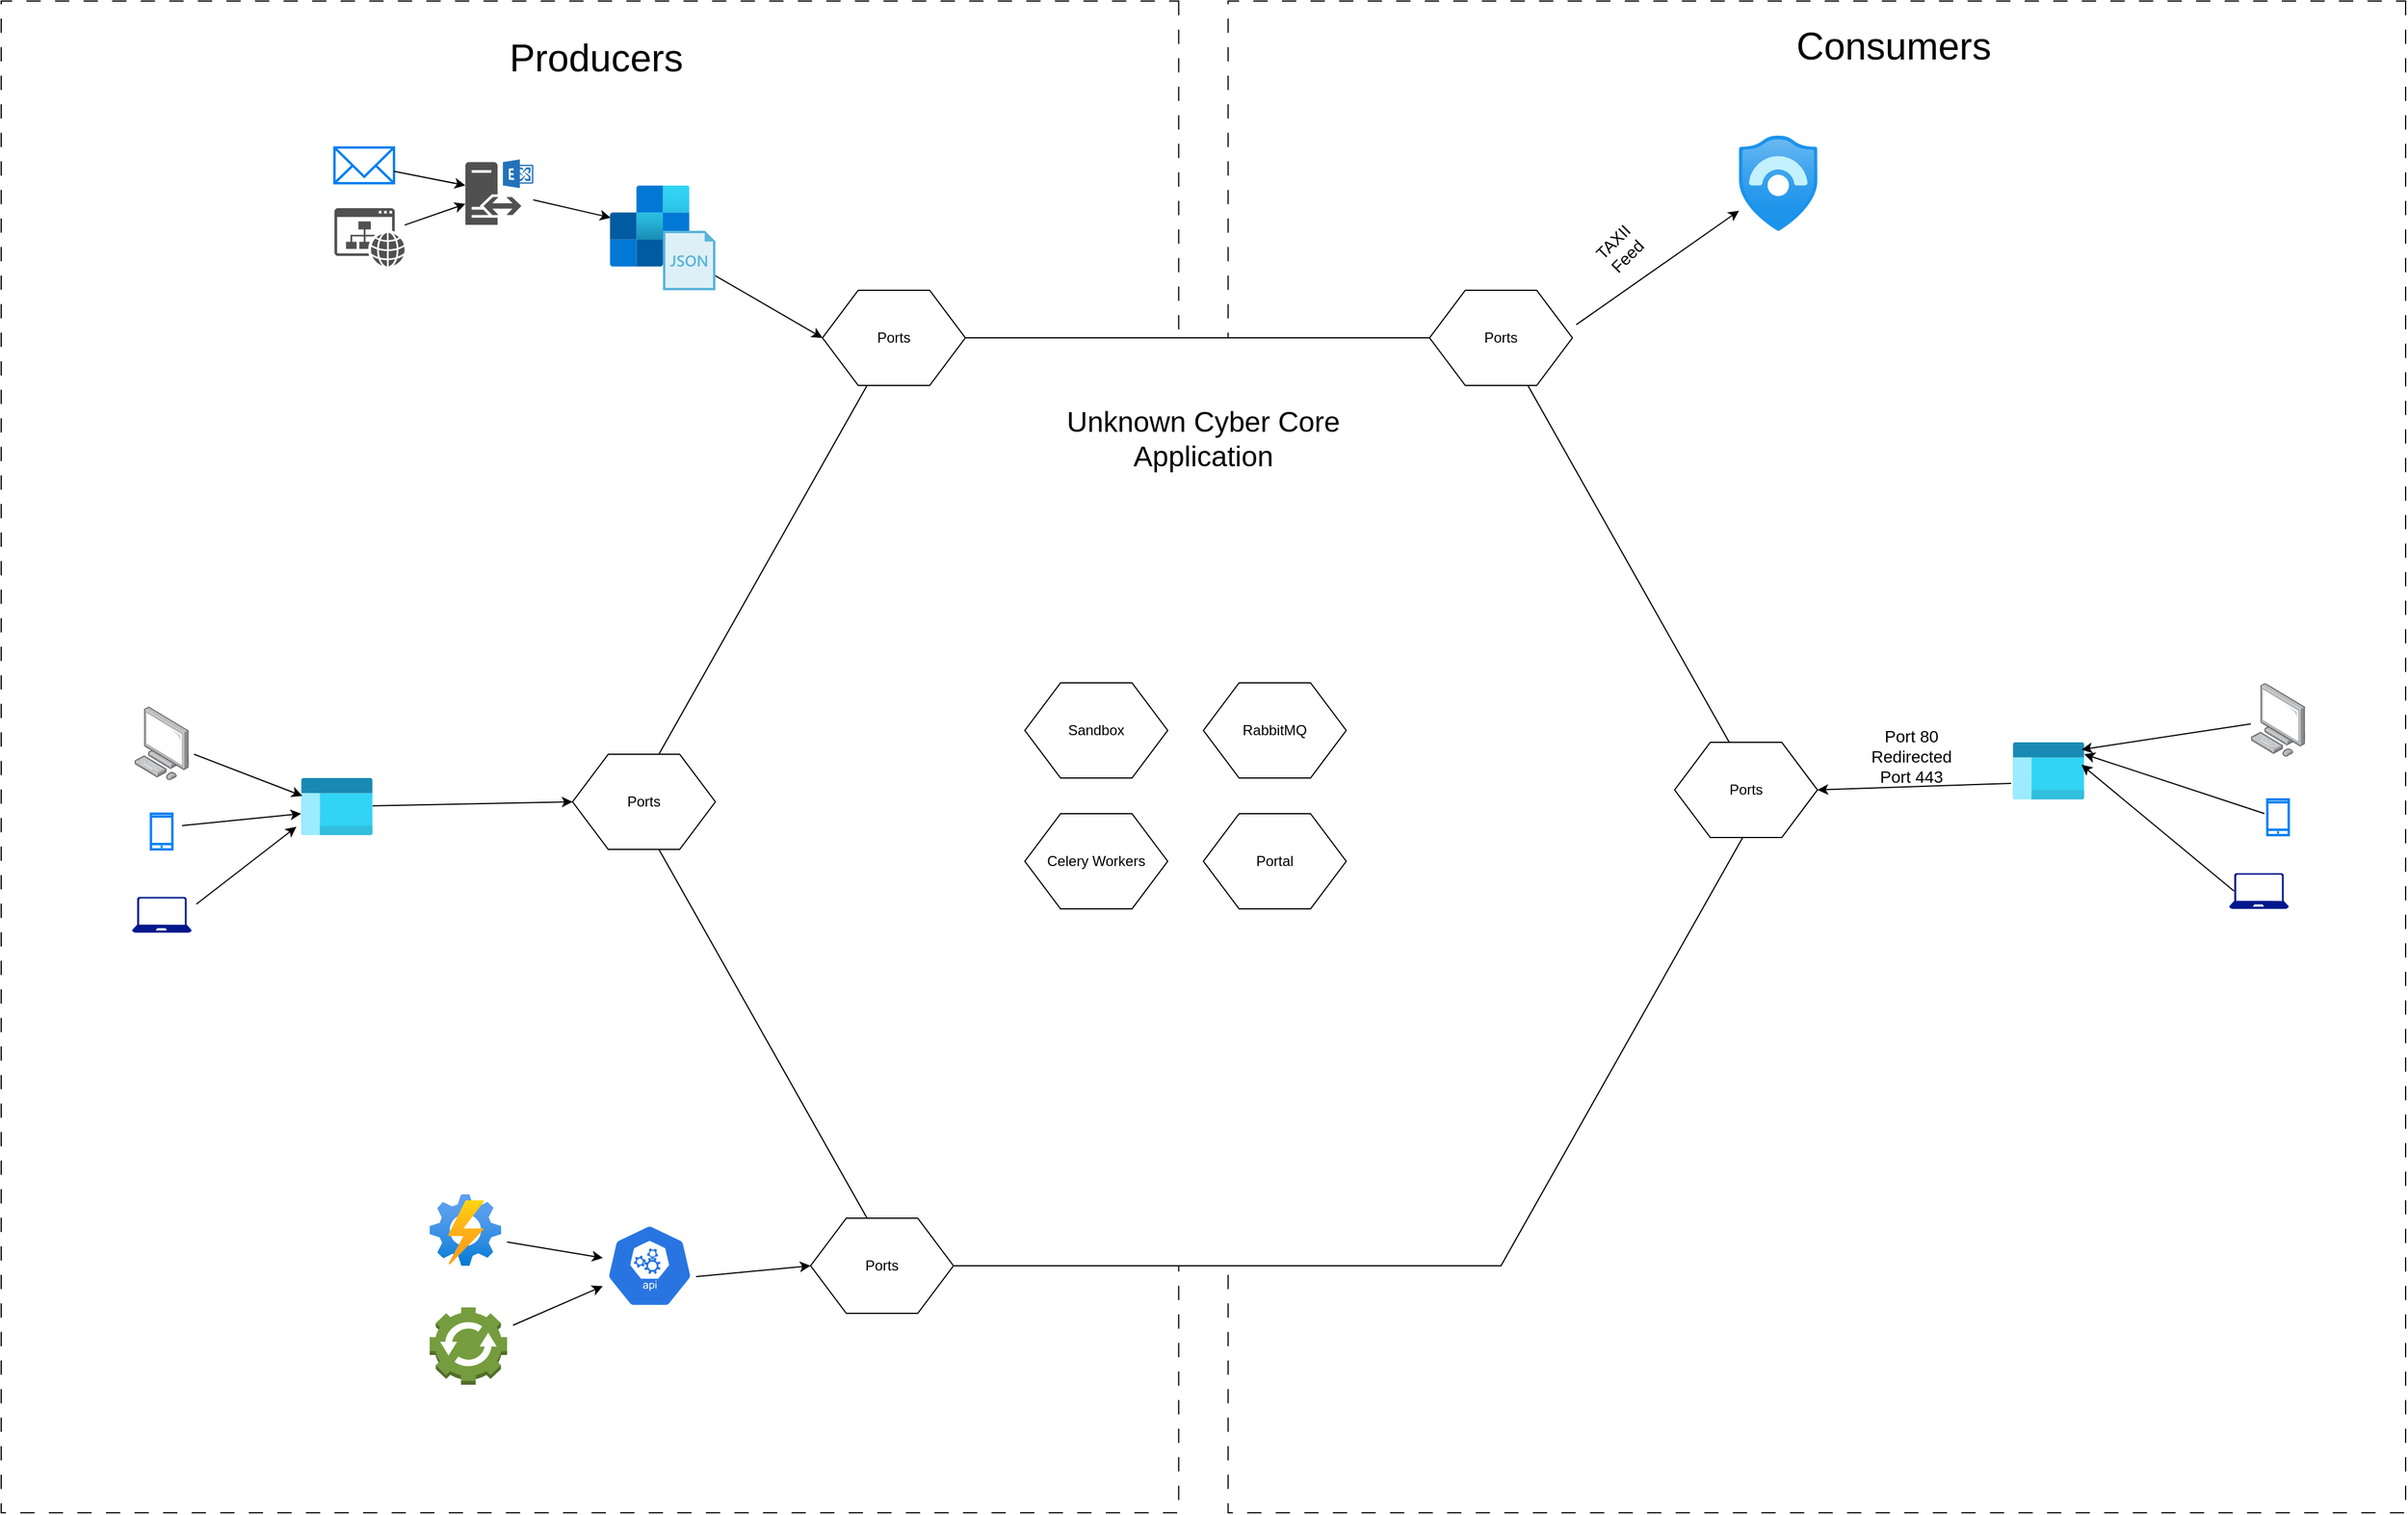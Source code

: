 <mxfile version="21.6.8" type="device">
  <diagram name="Page-1" id="z9VQ8VyXXd_uXI_YR1s-">
    <mxGraphModel dx="2875" dy="2611" grid="1" gridSize="10" guides="1" tooltips="1" connect="1" arrows="1" fold="1" page="1" pageScale="1" pageWidth="850" pageHeight="1100" math="0" shadow="0">
      <root>
        <mxCell id="0" />
        <mxCell id="1" parent="0" />
        <mxCell id="06CCblK8_iFs-0aNecfg-1" value="" style="rounded=0;whiteSpace=wrap;html=1;rotation=90;dashed=1;dashPattern=12 12;fillColor=none;" parent="1" vertex="1">
          <mxGeometry x="390" y="-82.35" width="1270.76" height="989.25" as="geometry" />
        </mxCell>
        <mxCell id="06CCblK8_iFs-0aNecfg-2" value="" style="rounded=0;whiteSpace=wrap;html=1;rotation=90;dashed=1;dashPattern=12 12;fillColor=none;" parent="1" vertex="1">
          <mxGeometry x="-640.76" y="-82.35" width="1270.76" height="989.25" as="geometry" />
        </mxCell>
        <mxCell id="06CCblK8_iFs-0aNecfg-3" value="" style="shape=hexagon;perimeter=hexagonPerimeter2;whiteSpace=wrap;html=1;fixedSize=1;size=220;" parent="1" vertex="1">
          <mxGeometry x="30" y="60" width="950" height="780" as="geometry" />
        </mxCell>
        <mxCell id="06CCblK8_iFs-0aNecfg-4" value="Sandbox" style="shape=hexagon;perimeter=hexagonPerimeter2;whiteSpace=wrap;html=1;fixedSize=1;size=30;" parent="1" vertex="1">
          <mxGeometry x="360" y="350" width="120" height="80" as="geometry" />
        </mxCell>
        <mxCell id="06CCblK8_iFs-0aNecfg-5" value="Celery Workers" style="shape=hexagon;perimeter=hexagonPerimeter2;whiteSpace=wrap;html=1;fixedSize=1;size=30;" parent="1" vertex="1">
          <mxGeometry x="360" y="460" width="120" height="80" as="geometry" />
        </mxCell>
        <mxCell id="06CCblK8_iFs-0aNecfg-6" value="RabbitMQ" style="shape=hexagon;perimeter=hexagonPerimeter2;whiteSpace=wrap;html=1;fixedSize=1;size=30;" parent="1" vertex="1">
          <mxGeometry x="510" y="350" width="120" height="80" as="geometry" />
        </mxCell>
        <mxCell id="06CCblK8_iFs-0aNecfg-7" value="Portal" style="shape=hexagon;perimeter=hexagonPerimeter2;whiteSpace=wrap;html=1;fixedSize=1;size=30;" parent="1" vertex="1">
          <mxGeometry x="510" y="460" width="120" height="80" as="geometry" />
        </mxCell>
        <mxCell id="06CCblK8_iFs-0aNecfg-8" value="Ports" style="shape=hexagon;perimeter=hexagonPerimeter2;whiteSpace=wrap;html=1;fixedSize=1;size=30;" parent="1" vertex="1">
          <mxGeometry x="-20" y="410" width="120" height="80" as="geometry" />
        </mxCell>
        <mxCell id="06CCblK8_iFs-0aNecfg-9" value="Ports" style="shape=hexagon;perimeter=hexagonPerimeter2;whiteSpace=wrap;html=1;fixedSize=1;size=30;" parent="1" vertex="1">
          <mxGeometry x="190" y="20" width="120" height="80" as="geometry" />
        </mxCell>
        <mxCell id="06CCblK8_iFs-0aNecfg-10" value="Ports" style="shape=hexagon;perimeter=hexagonPerimeter2;whiteSpace=wrap;html=1;fixedSize=1;size=30;" parent="1" vertex="1">
          <mxGeometry x="180" y="800" width="120" height="80" as="geometry" />
        </mxCell>
        <mxCell id="06CCblK8_iFs-0aNecfg-13" value="" style="image;aspect=fixed;html=1;points=[];align=center;fontSize=12;image=img/lib/azure2/general/Management_Portal.svg;" parent="1" vertex="1">
          <mxGeometry x="-248" y="430" width="60" height="48" as="geometry" />
        </mxCell>
        <mxCell id="06CCblK8_iFs-0aNecfg-14" value="" style="sketch=0;html=1;dashed=0;whitespace=wrap;fillColor=#2875E2;strokeColor=#ffffff;points=[[0.005,0.63,0],[0.1,0.2,0],[0.9,0.2,0],[0.5,0,0],[0.995,0.63,0],[0.72,0.99,0],[0.5,1,0],[0.28,0.99,0]];verticalLabelPosition=bottom;align=center;verticalAlign=top;shape=mxgraph.kubernetes.icon;prIcon=api" parent="1" vertex="1">
          <mxGeometry x="5.4" y="805" width="78.8" height="70" as="geometry" />
        </mxCell>
        <mxCell id="06CCblK8_iFs-0aNecfg-15" value="" style="image;points=[];aspect=fixed;html=1;align=center;shadow=0;dashed=0;image=img/lib/allied_telesis/computer_and_terminals/Personal_Computer.svg;" parent="1" vertex="1">
          <mxGeometry x="-388" y="370" width="45.6" height="61.8" as="geometry" />
        </mxCell>
        <mxCell id="06CCblK8_iFs-0aNecfg-16" value="" style="html=1;verticalLabelPosition=bottom;align=center;labelBackgroundColor=#ffffff;verticalAlign=top;strokeWidth=2;strokeColor=#0080F0;shadow=0;dashed=0;shape=mxgraph.ios7.icons.smartphone;" parent="1" vertex="1">
          <mxGeometry x="-374.2" y="460" width="18" height="30" as="geometry" />
        </mxCell>
        <mxCell id="06CCblK8_iFs-0aNecfg-17" value="" style="sketch=0;aspect=fixed;pointerEvents=1;shadow=0;dashed=0;html=1;strokeColor=none;labelPosition=center;verticalLabelPosition=bottom;verticalAlign=top;align=center;fillColor=#00188D;shape=mxgraph.azure.laptop" parent="1" vertex="1">
          <mxGeometry x="-390" y="530" width="50" height="30" as="geometry" />
        </mxCell>
        <mxCell id="06CCblK8_iFs-0aNecfg-18" value="" style="endArrow=classic;html=1;rounded=0;entryX=0.017;entryY=0.313;entryDx=0;entryDy=0;entryPerimeter=0;" parent="1" target="06CCblK8_iFs-0aNecfg-13" edge="1">
          <mxGeometry width="50" height="50" relative="1" as="geometry">
            <mxPoint x="-338" y="410" as="sourcePoint" />
            <mxPoint x="12" y="530" as="targetPoint" />
          </mxGeometry>
        </mxCell>
        <mxCell id="06CCblK8_iFs-0aNecfg-19" value="" style="endArrow=classic;html=1;rounded=0;" parent="1" edge="1">
          <mxGeometry width="50" height="50" relative="1" as="geometry">
            <mxPoint x="-348" y="470" as="sourcePoint" />
            <mxPoint x="-248" y="460" as="targetPoint" />
          </mxGeometry>
        </mxCell>
        <mxCell id="06CCblK8_iFs-0aNecfg-20" value="" style="endArrow=classic;html=1;rounded=0;entryX=-0.067;entryY=0.854;entryDx=0;entryDy=0;entryPerimeter=0;exitX=1.08;exitY=0.2;exitDx=0;exitDy=0;exitPerimeter=0;" parent="1" source="06CCblK8_iFs-0aNecfg-17" target="06CCblK8_iFs-0aNecfg-13" edge="1">
          <mxGeometry width="50" height="50" relative="1" as="geometry">
            <mxPoint x="-318" y="430" as="sourcePoint" />
            <mxPoint x="-227" y="465" as="targetPoint" />
          </mxGeometry>
        </mxCell>
        <mxCell id="06CCblK8_iFs-0aNecfg-21" value="" style="endArrow=classic;html=1;rounded=0;entryX=0;entryY=0.5;entryDx=0;entryDy=0;" parent="1" source="06CCblK8_iFs-0aNecfg-13" target="06CCblK8_iFs-0aNecfg-8" edge="1">
          <mxGeometry width="50" height="50" relative="1" as="geometry">
            <mxPoint y="570" as="sourcePoint" />
            <mxPoint x="50" y="520" as="targetPoint" />
          </mxGeometry>
        </mxCell>
        <mxCell id="06CCblK8_iFs-0aNecfg-22" value="" style="endArrow=classic;html=1;rounded=0;entryX=0;entryY=0.5;entryDx=0;entryDy=0;exitX=0.995;exitY=0.63;exitDx=0;exitDy=0;exitPerimeter=0;" parent="1" source="06CCblK8_iFs-0aNecfg-14" target="06CCblK8_iFs-0aNecfg-10" edge="1">
          <mxGeometry width="50" height="50" relative="1" as="geometry">
            <mxPoint y="570" as="sourcePoint" />
            <mxPoint x="50" y="520" as="targetPoint" />
          </mxGeometry>
        </mxCell>
        <mxCell id="06CCblK8_iFs-0aNecfg-23" value="" style="endArrow=classic;html=1;rounded=0;entryX=0;entryY=0.5;entryDx=0;entryDy=0;" parent="1" source="06CCblK8_iFs-0aNecfg-12" target="06CCblK8_iFs-0aNecfg-9" edge="1">
          <mxGeometry width="50" height="50" relative="1" as="geometry">
            <mxPoint y="90" as="sourcePoint" />
            <mxPoint x="50" y="40" as="targetPoint" />
          </mxGeometry>
        </mxCell>
        <mxCell id="06CCblK8_iFs-0aNecfg-24" value="" style="html=1;verticalLabelPosition=bottom;align=center;labelBackgroundColor=#ffffff;verticalAlign=top;strokeWidth=2;strokeColor=#0080F0;shadow=0;dashed=0;shape=mxgraph.ios7.icons.mail;" parent="1" vertex="1">
          <mxGeometry x="-220" y="-100" width="50" height="30" as="geometry" />
        </mxCell>
        <mxCell id="06CCblK8_iFs-0aNecfg-25" value="" style="sketch=0;pointerEvents=1;shadow=0;dashed=0;html=1;strokeColor=none;fillColor=#505050;labelPosition=center;verticalLabelPosition=bottom;verticalAlign=top;outlineConnect=0;align=center;shape=mxgraph.office.concepts.website;" parent="1" vertex="1">
          <mxGeometry x="-220" y="-49" width="59" height="49" as="geometry" />
        </mxCell>
        <mxCell id="06CCblK8_iFs-0aNecfg-26" value="" style="sketch=0;pointerEvents=1;shadow=0;dashed=0;html=1;strokeColor=none;fillColor=#505050;labelPosition=center;verticalLabelPosition=bottom;verticalAlign=top;outlineConnect=0;align=center;shape=mxgraph.office.servers.exchange_edge_transport_server;" parent="1" vertex="1">
          <mxGeometry x="-110" y="-90" width="57" height="55" as="geometry" />
        </mxCell>
        <mxCell id="06CCblK8_iFs-0aNecfg-27" value="" style="endArrow=classic;html=1;rounded=0;entryX=0.012;entryY=0.414;entryDx=0;entryDy=0;entryPerimeter=0;" parent="1" source="06CCblK8_iFs-0aNecfg-26" edge="1">
          <mxGeometry width="50" height="50" relative="1" as="geometry">
            <mxPoint y="90" as="sourcePoint" />
            <mxPoint x="12.006" y="-41.02" as="targetPoint" />
          </mxGeometry>
        </mxCell>
        <mxCell id="06CCblK8_iFs-0aNecfg-28" value="" style="endArrow=classic;html=1;rounded=0;" parent="1" source="06CCblK8_iFs-0aNecfg-24" target="06CCblK8_iFs-0aNecfg-26" edge="1">
          <mxGeometry width="50" height="50" relative="1" as="geometry">
            <mxPoint y="90" as="sourcePoint" />
            <mxPoint x="50" y="40" as="targetPoint" />
          </mxGeometry>
        </mxCell>
        <mxCell id="06CCblK8_iFs-0aNecfg-29" value="" style="endArrow=classic;html=1;rounded=0;" parent="1" source="06CCblK8_iFs-0aNecfg-25" target="06CCblK8_iFs-0aNecfg-26" edge="1">
          <mxGeometry width="50" height="50" relative="1" as="geometry">
            <mxPoint y="90" as="sourcePoint" />
            <mxPoint x="50" y="40" as="targetPoint" />
          </mxGeometry>
        </mxCell>
        <mxCell id="06CCblK8_iFs-0aNecfg-30" value="" style="image;aspect=fixed;html=1;points=[];align=center;fontSize=12;image=img/lib/azure2/management_governance/Automation_Accounts.svg;" parent="1" vertex="1">
          <mxGeometry x="-140" y="780" width="60" height="60" as="geometry" />
        </mxCell>
        <mxCell id="06CCblK8_iFs-0aNecfg-31" value="" style="outlineConnect=0;dashed=0;verticalLabelPosition=bottom;verticalAlign=top;align=center;html=1;shape=mxgraph.aws3.automation;fillColor=#759C3E;gradientColor=none;" parent="1" vertex="1">
          <mxGeometry x="-140" y="875" width="65" height="65" as="geometry" />
        </mxCell>
        <mxCell id="06CCblK8_iFs-0aNecfg-32" value="" style="endArrow=classic;html=1;rounded=0;exitX=1.083;exitY=0.667;exitDx=0;exitDy=0;exitPerimeter=0;" parent="1" source="06CCblK8_iFs-0aNecfg-30" target="06CCblK8_iFs-0aNecfg-14" edge="1">
          <mxGeometry width="50" height="50" relative="1" as="geometry">
            <mxPoint y="690" as="sourcePoint" />
            <mxPoint x="50" y="640" as="targetPoint" />
          </mxGeometry>
        </mxCell>
        <mxCell id="06CCblK8_iFs-0aNecfg-33" value="" style="endArrow=classic;html=1;rounded=0;" parent="1" target="06CCblK8_iFs-0aNecfg-14" edge="1">
          <mxGeometry width="50" height="50" relative="1" as="geometry">
            <mxPoint x="-70" y="890" as="sourcePoint" />
            <mxPoint x="50" y="640" as="targetPoint" />
          </mxGeometry>
        </mxCell>
        <mxCell id="06CCblK8_iFs-0aNecfg-34" value="&lt;font style=&quot;font-size: 32px;&quot;&gt;Producers&lt;/font&gt;" style="text;html=1;strokeColor=none;fillColor=none;align=center;verticalAlign=middle;whiteSpace=wrap;rounded=0;" parent="1" vertex="1">
          <mxGeometry x="-20" y="-190" width="40" height="30" as="geometry" />
        </mxCell>
        <mxCell id="06CCblK8_iFs-0aNecfg-35" value="&lt;font style=&quot;font-size: 32px;&quot;&gt;Consumers&lt;/font&gt;" style="text;html=1;strokeColor=none;fillColor=none;align=center;verticalAlign=middle;whiteSpace=wrap;rounded=0;" parent="1" vertex="1">
          <mxGeometry x="1070" y="-200" width="40" height="30" as="geometry" />
        </mxCell>
        <mxCell id="06CCblK8_iFs-0aNecfg-36" value="&lt;font style=&quot;font-size: 24px;&quot;&gt;Unknown Cyber Core Application&lt;/font&gt;" style="text;html=1;strokeColor=none;fillColor=none;align=center;verticalAlign=middle;whiteSpace=wrap;rounded=0;" parent="1" vertex="1">
          <mxGeometry x="380" y="130" width="260" height="30" as="geometry" />
        </mxCell>
        <mxCell id="ZF4_QcFy91cPp-O4kVIF-1" value="Ports" style="shape=hexagon;perimeter=hexagonPerimeter2;whiteSpace=wrap;html=1;fixedSize=1;size=30;" parent="1" vertex="1">
          <mxGeometry x="700" y="20" width="120" height="80" as="geometry" />
        </mxCell>
        <mxCell id="ZF4_QcFy91cPp-O4kVIF-2" value="" style="image;aspect=fixed;html=1;points=[];align=center;fontSize=12;image=img/lib/azure2/security/Azure_Sentinel.svg;" parent="1" vertex="1">
          <mxGeometry x="960" y="-110" width="65.88" height="80" as="geometry" />
        </mxCell>
        <mxCell id="ZF4_QcFy91cPp-O4kVIF-3" value="" style="endArrow=classic;html=1;rounded=0;exitX=1.027;exitY=0.362;exitDx=0;exitDy=0;exitPerimeter=0;" parent="1" source="ZF4_QcFy91cPp-O4kVIF-1" target="ZF4_QcFy91cPp-O4kVIF-2" edge="1">
          <mxGeometry width="50" height="50" relative="1" as="geometry">
            <mxPoint x="540" y="220" as="sourcePoint" />
            <mxPoint x="590" y="170" as="targetPoint" />
          </mxGeometry>
        </mxCell>
        <mxCell id="ZF4_QcFy91cPp-O4kVIF-4" value="&lt;font style=&quot;font-size: 14px;&quot;&gt;TAXII Feed&lt;/font&gt;" style="text;html=1;strokeColor=none;fillColor=none;align=center;verticalAlign=middle;whiteSpace=wrap;rounded=0;rotation=-45;" parent="1" vertex="1">
          <mxGeometry x="830" y="-30" width="60" height="30" as="geometry" />
        </mxCell>
        <mxCell id="ZF4_QcFy91cPp-O4kVIF-12" value="" style="image;aspect=fixed;html=1;points=[];align=center;fontSize=12;image=img/lib/azure2/general/Management_Portal.svg;" parent="1" vertex="1">
          <mxGeometry x="1190" y="400" width="60" height="48" as="geometry" />
        </mxCell>
        <mxCell id="ZF4_QcFy91cPp-O4kVIF-13" value="" style="image;points=[];aspect=fixed;html=1;align=center;shadow=0;dashed=0;image=img/lib/allied_telesis/computer_and_terminals/Personal_Computer.svg;" parent="1" vertex="1">
          <mxGeometry x="1390" y="350.2" width="45.6" height="61.8" as="geometry" />
        </mxCell>
        <mxCell id="ZF4_QcFy91cPp-O4kVIF-14" value="" style="html=1;verticalLabelPosition=bottom;align=center;labelBackgroundColor=#ffffff;verticalAlign=top;strokeWidth=2;strokeColor=#0080F0;shadow=0;dashed=0;shape=mxgraph.ios7.icons.smartphone;" parent="1" vertex="1">
          <mxGeometry x="1403.8" y="448" width="18" height="30" as="geometry" />
        </mxCell>
        <mxCell id="ZF4_QcFy91cPp-O4kVIF-15" value="" style="sketch=0;aspect=fixed;pointerEvents=1;shadow=0;dashed=0;html=1;strokeColor=none;labelPosition=center;verticalLabelPosition=bottom;verticalAlign=top;align=center;fillColor=#00188D;shape=mxgraph.azure.laptop" parent="1" vertex="1">
          <mxGeometry x="1371.8" y="510" width="50" height="30" as="geometry" />
        </mxCell>
        <mxCell id="ZF4_QcFy91cPp-O4kVIF-16" value="" style="endArrow=classic;html=1;rounded=0;entryX=0.962;entryY=0.127;entryDx=0;entryDy=0;entryPerimeter=0;" parent="1" source="ZF4_QcFy91cPp-O4kVIF-13" target="ZF4_QcFy91cPp-O4kVIF-12" edge="1">
          <mxGeometry width="50" height="50" relative="1" as="geometry">
            <mxPoint x="1372" y="-420" as="sourcePoint" />
            <mxPoint x="1270" y="430" as="targetPoint" />
            <Array as="points" />
          </mxGeometry>
        </mxCell>
        <mxCell id="ZF4_QcFy91cPp-O4kVIF-17" value="" style="endArrow=classic;html=1;rounded=0;exitX=-0.135;exitY=0.397;exitDx=0;exitDy=0;exitPerimeter=0;" parent="1" source="ZF4_QcFy91cPp-O4kVIF-14" edge="1">
          <mxGeometry width="50" height="50" relative="1" as="geometry">
            <mxPoint x="1362" y="-360" as="sourcePoint" />
            <mxPoint x="1250" y="410" as="targetPoint" />
          </mxGeometry>
        </mxCell>
        <mxCell id="ZF4_QcFy91cPp-O4kVIF-18" value="" style="endArrow=classic;html=1;rounded=0;entryX=0.962;entryY=0.392;entryDx=0;entryDy=0;entryPerimeter=0;exitX=0.08;exitY=0.5;exitDx=0;exitDy=0;exitPerimeter=0;" parent="1" source="ZF4_QcFy91cPp-O4kVIF-15" target="ZF4_QcFy91cPp-O4kVIF-12" edge="1">
          <mxGeometry width="50" height="50" relative="1" as="geometry">
            <mxPoint x="1392" y="-400" as="sourcePoint" />
            <mxPoint x="1483" y="-365" as="targetPoint" />
          </mxGeometry>
        </mxCell>
        <mxCell id="ZF4_QcFy91cPp-O4kVIF-20" value="Ports" style="shape=hexagon;perimeter=hexagonPerimeter2;whiteSpace=wrap;html=1;fixedSize=1;size=30;" parent="1" vertex="1">
          <mxGeometry x="905.88" y="400" width="120" height="80" as="geometry" />
        </mxCell>
        <mxCell id="ZF4_QcFy91cPp-O4kVIF-21" value="" style="endArrow=classic;html=1;rounded=0;exitX=-0.023;exitY=0.718;exitDx=0;exitDy=0;entryX=1;entryY=0.5;entryDx=0;entryDy=0;exitPerimeter=0;" parent="1" source="ZF4_QcFy91cPp-O4kVIF-12" target="ZF4_QcFy91cPp-O4kVIF-20" edge="1">
          <mxGeometry width="50" height="50" relative="1" as="geometry">
            <mxPoint x="833" y="59" as="sourcePoint" />
            <mxPoint x="970" y="-37" as="targetPoint" />
          </mxGeometry>
        </mxCell>
        <mxCell id="ZF4_QcFy91cPp-O4kVIF-22" value="&lt;font style=&quot;font-size: 14px;&quot;&gt;Port 80 Redirected&lt;br&gt;Port 443&lt;/font&gt;" style="text;html=1;strokeColor=none;fillColor=none;align=center;verticalAlign=middle;whiteSpace=wrap;rounded=0;" parent="1" vertex="1">
          <mxGeometry x="1050" y="397.28" width="110" height="30" as="geometry" />
        </mxCell>
        <mxCell id="GTm86KBDaU14jqB9yLgE-1" value="" style="image;aspect=fixed;html=1;points=[];align=center;fontSize=12;image=img/lib/azure2/integration/SendGrid_Accounts.svg;" vertex="1" parent="1">
          <mxGeometry x="11.4" y="-68" width="66.8" height="68" as="geometry" />
        </mxCell>
        <mxCell id="06CCblK8_iFs-0aNecfg-12" value="" style="image;sketch=0;aspect=fixed;html=1;points=[];align=center;fontSize=12;image=img/lib/mscae/Templates.svg;" parent="1" vertex="1">
          <mxGeometry x="56" y="-30" width="44" height="50" as="geometry" />
        </mxCell>
      </root>
    </mxGraphModel>
  </diagram>
</mxfile>
